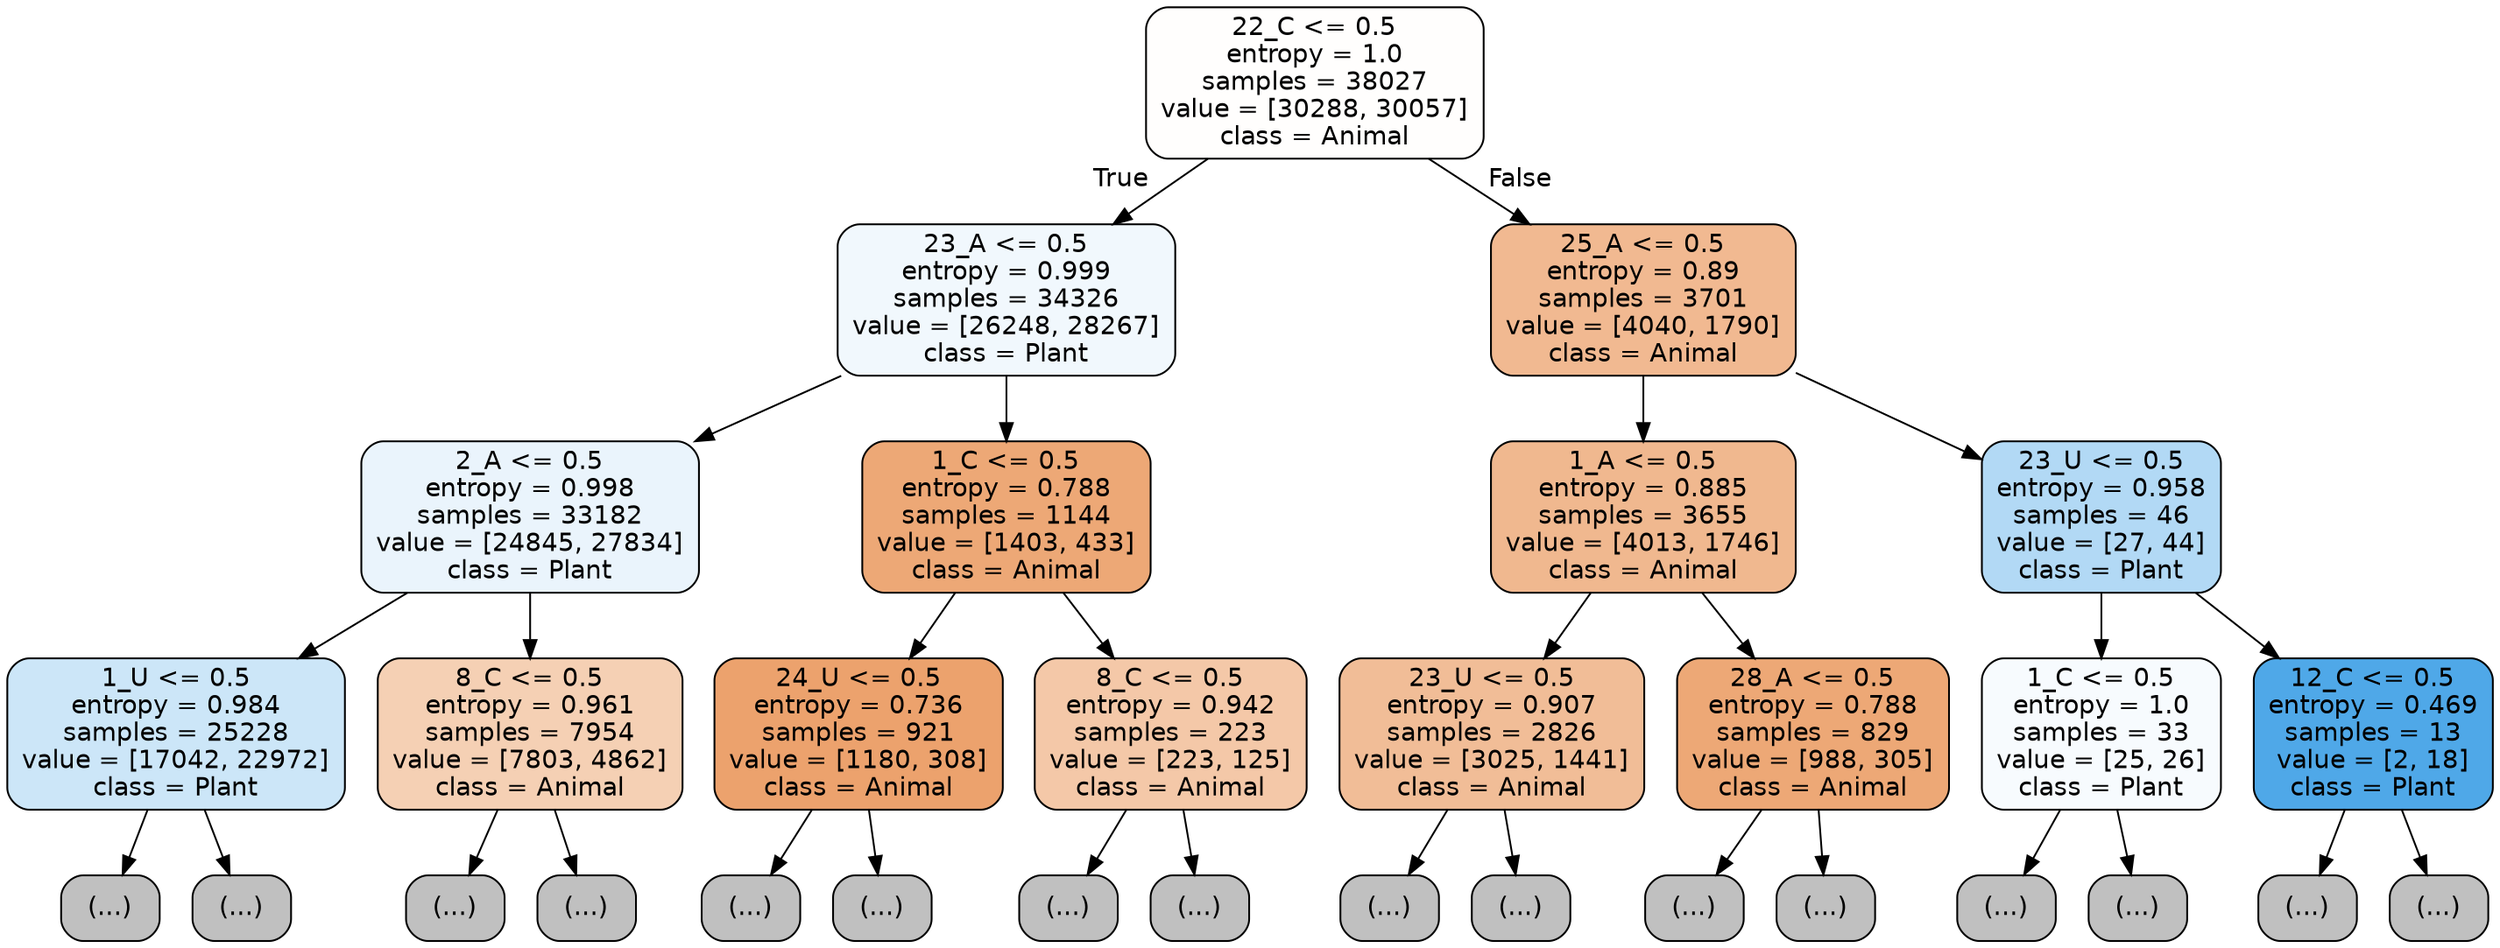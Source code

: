digraph Tree {
node [shape=box, style="filled, rounded", color="black", fontname="helvetica"] ;
edge [fontname="helvetica"] ;
0 [label="22_C <= 0.5\nentropy = 1.0\nsamples = 38027\nvalue = [30288, 30057]\nclass = Animal", fillcolor="#fffefd"] ;
1 [label="23_A <= 0.5\nentropy = 0.999\nsamples = 34326\nvalue = [26248, 28267]\nclass = Plant", fillcolor="#f1f8fd"] ;
0 -> 1 [labeldistance=2.5, labelangle=45, headlabel="True"] ;
2 [label="2_A <= 0.5\nentropy = 0.998\nsamples = 33182\nvalue = [24845, 27834]\nclass = Plant", fillcolor="#eaf4fc"] ;
1 -> 2 ;
3 [label="1_U <= 0.5\nentropy = 0.984\nsamples = 25228\nvalue = [17042, 22972]\nclass = Plant", fillcolor="#cce6f8"] ;
2 -> 3 ;
4 [label="(...)", fillcolor="#C0C0C0"] ;
3 -> 4 ;
5771 [label="(...)", fillcolor="#C0C0C0"] ;
3 -> 5771 ;
10664 [label="8_C <= 0.5\nentropy = 0.961\nsamples = 7954\nvalue = [7803, 4862]\nclass = Animal", fillcolor="#f5d0b4"] ;
2 -> 10664 ;
10665 [label="(...)", fillcolor="#C0C0C0"] ;
10664 -> 10665 ;
13386 [label="(...)", fillcolor="#C0C0C0"] ;
10664 -> 13386 ;
14085 [label="1_C <= 0.5\nentropy = 0.788\nsamples = 1144\nvalue = [1403, 433]\nclass = Animal", fillcolor="#eda876"] ;
1 -> 14085 ;
14086 [label="24_U <= 0.5\nentropy = 0.736\nsamples = 921\nvalue = [1180, 308]\nclass = Animal", fillcolor="#eca26d"] ;
14085 -> 14086 ;
14087 [label="(...)", fillcolor="#C0C0C0"] ;
14086 -> 14087 ;
14442 [label="(...)", fillcolor="#C0C0C0"] ;
14086 -> 14442 ;
14503 [label="8_C <= 0.5\nentropy = 0.942\nsamples = 223\nvalue = [223, 125]\nclass = Animal", fillcolor="#f4c8a8"] ;
14085 -> 14503 ;
14504 [label="(...)", fillcolor="#C0C0C0"] ;
14503 -> 14504 ;
14581 [label="(...)", fillcolor="#C0C0C0"] ;
14503 -> 14581 ;
14606 [label="25_A <= 0.5\nentropy = 0.89\nsamples = 3701\nvalue = [4040, 1790]\nclass = Animal", fillcolor="#f1b991"] ;
0 -> 14606 [labeldistance=2.5, labelangle=-45, headlabel="False"] ;
14607 [label="1_A <= 0.5\nentropy = 0.885\nsamples = 3655\nvalue = [4013, 1746]\nclass = Animal", fillcolor="#f0b88f"] ;
14606 -> 14607 ;
14608 [label="23_U <= 0.5\nentropy = 0.907\nsamples = 2826\nvalue = [3025, 1441]\nclass = Animal", fillcolor="#f1bd97"] ;
14607 -> 14608 ;
14609 [label="(...)", fillcolor="#C0C0C0"] ;
14608 -> 14609 ;
15870 [label="(...)", fillcolor="#C0C0C0"] ;
14608 -> 15870 ;
15995 [label="28_A <= 0.5\nentropy = 0.788\nsamples = 829\nvalue = [988, 305]\nclass = Animal", fillcolor="#eda876"] ;
14607 -> 15995 ;
15996 [label="(...)", fillcolor="#C0C0C0"] ;
15995 -> 15996 ;
16359 [label="(...)", fillcolor="#C0C0C0"] ;
15995 -> 16359 ;
16360 [label="23_U <= 0.5\nentropy = 0.958\nsamples = 46\nvalue = [27, 44]\nclass = Plant", fillcolor="#b2d9f5"] ;
14606 -> 16360 ;
16361 [label="1_C <= 0.5\nentropy = 1.0\nsamples = 33\nvalue = [25, 26]\nclass = Plant", fillcolor="#f7fbfe"] ;
16360 -> 16361 ;
16362 [label="(...)", fillcolor="#C0C0C0"] ;
16361 -> 16362 ;
16383 [label="(...)", fillcolor="#C0C0C0"] ;
16361 -> 16383 ;
16386 [label="12_C <= 0.5\nentropy = 0.469\nsamples = 13\nvalue = [2, 18]\nclass = Plant", fillcolor="#4fa8e8"] ;
16360 -> 16386 ;
16387 [label="(...)", fillcolor="#C0C0C0"] ;
16386 -> 16387 ;
16390 [label="(...)", fillcolor="#C0C0C0"] ;
16386 -> 16390 ;
}